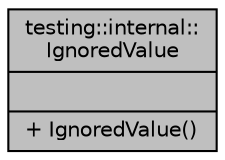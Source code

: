digraph "testing::internal::IgnoredValue"
{
 // INTERACTIVE_SVG=YES
 // LATEX_PDF_SIZE
  edge [fontname="Helvetica",fontsize="10",labelfontname="Helvetica",labelfontsize="10"];
  node [fontname="Helvetica",fontsize="10",shape=record];
  Node1 [label="{testing::internal::\lIgnoredValue\n||+ IgnoredValue()\l}",height=0.2,width=0.4,color="black", fillcolor="grey75", style="filled", fontcolor="black",tooltip=" "];
}
